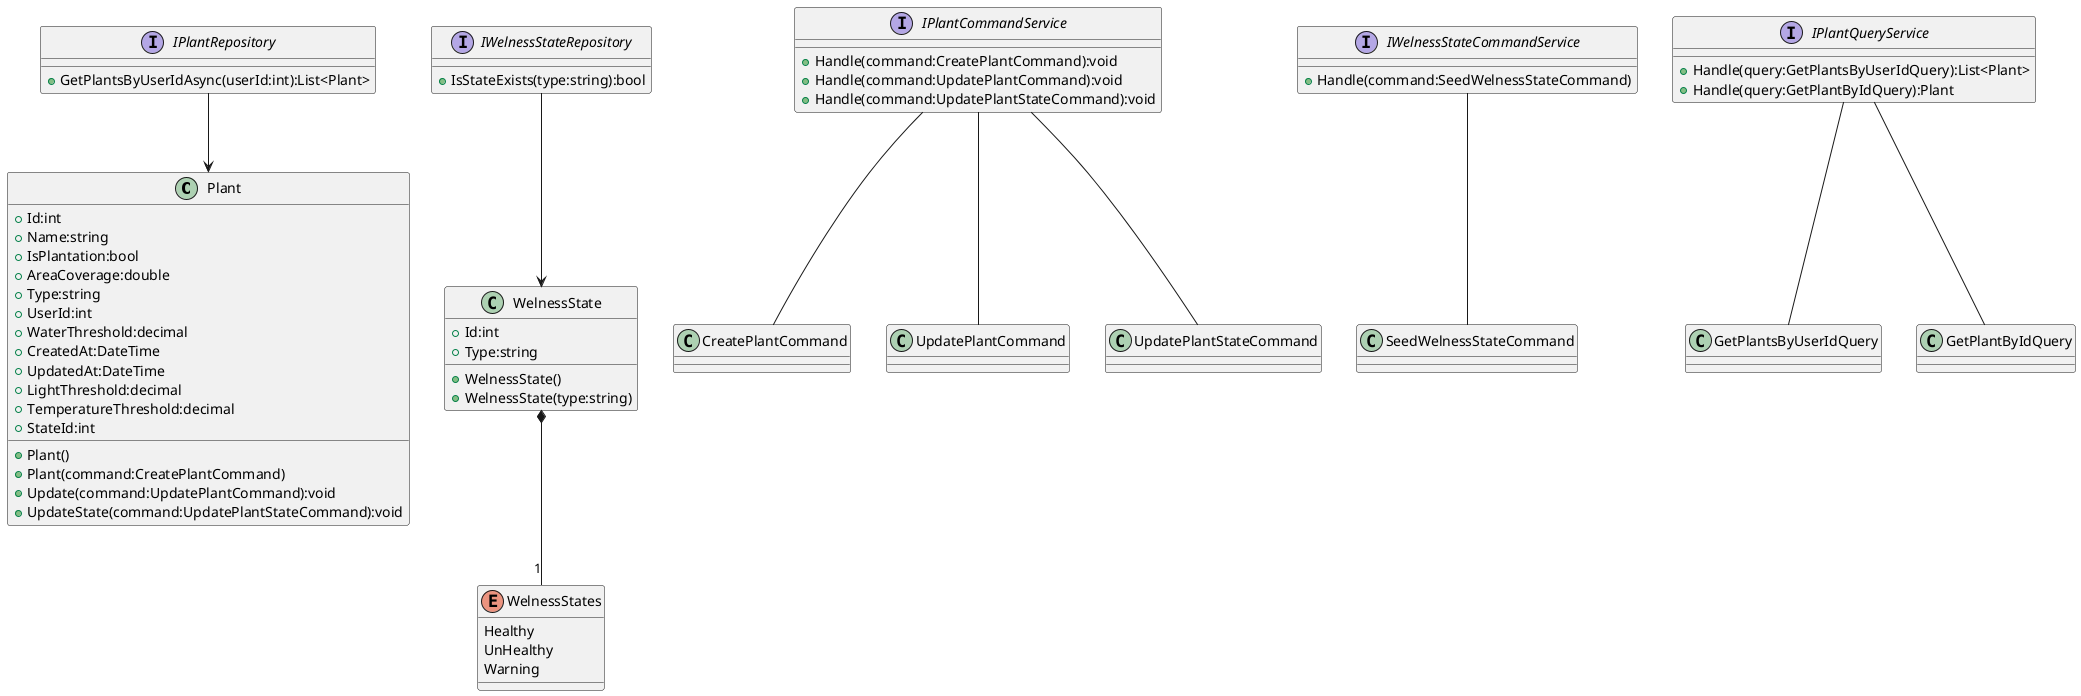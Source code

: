 @startuml "Management Domain Layer Diagram for Backend"
  class Plant {
    +Id:int
    +Name:string
    +IsPlantation:bool
    +AreaCoverage:double
    +Type:string
    +UserId:int
    +WaterThreshold:decimal
    +CreatedAt:DateTime
    +UpdatedAt:DateTime
    +LightThreshold:decimal
    +TemperatureThreshold:decimal
    +StateId:int
    +Plant()
    +Plant(command:CreatePlantCommand)
    +Update(command:UpdatePlantCommand):void
    +UpdateState(command:UpdatePlantStateCommand):void
  }
  

  class WelnessState {
    +Id:int
    +Type:string
    +WelnessState()
    +WelnessState(type:string)
  }

  enum WelnessStates {
    Healthy
    UnHealthy
    Warning
  }

  WelnessState *-- "1" WelnessStates

  class CreatePlantCommand
  class UpdatePlantCommand
  class UpdatePlantStateCommand
  class SeedWelnessStateCommand

  class GetPlantsByUserIdQuery
  class GetPlantByIdQuery


  interface IPlantCommandService {
    +Handle(command:CreatePlantCommand):void
    +Handle(command:UpdatePlantCommand):void
    +Handle(command:UpdatePlantStateCommand):void
  }



  interface IPlantQueryService {
    +Handle(query:GetPlantsByUserIdQuery):List<Plant>
    +Handle(query:GetPlantByIdQuery):Plant
  }


  interface IWelnessStateCommandService {
    +Handle(command:SeedWelnessStateCommand)
  }

  interface IPlantRepository {
    +GetPlantsByUserIdAsync(userId:int):List<Plant>
  }

  interface IWelnessStateRepository {
    +IsStateExists(type:string):bool
  }


  IPlantCommandService -- CreatePlantCommand
  IPlantCommandService -- UpdatePlantCommand
  IPlantCommandService -- UpdatePlantStateCommand


  IPlantQueryService -- GetPlantsByUserIdQuery
  IPlantQueryService -- GetPlantByIdQuery


  IPlantRepository --> Plant
  IWelnessStateRepository --> WelnessState

  IWelnessStateCommandService -- SeedWelnessStateCommand
  
@enduml